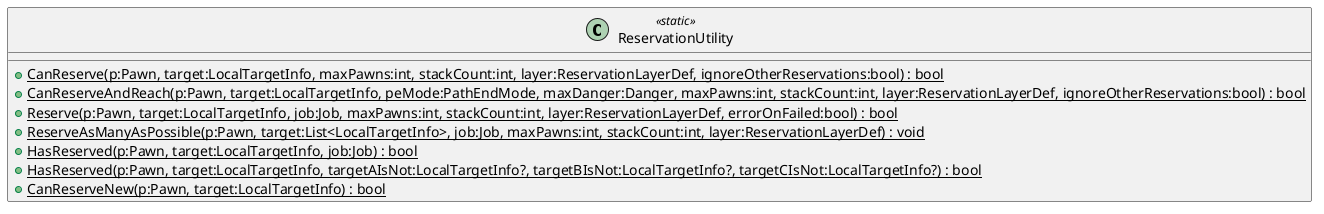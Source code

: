@startuml
class ReservationUtility <<static>> {
    + {static} CanReserve(p:Pawn, target:LocalTargetInfo, maxPawns:int, stackCount:int, layer:ReservationLayerDef, ignoreOtherReservations:bool) : bool
    + {static} CanReserveAndReach(p:Pawn, target:LocalTargetInfo, peMode:PathEndMode, maxDanger:Danger, maxPawns:int, stackCount:int, layer:ReservationLayerDef, ignoreOtherReservations:bool) : bool
    + {static} Reserve(p:Pawn, target:LocalTargetInfo, job:Job, maxPawns:int, stackCount:int, layer:ReservationLayerDef, errorOnFailed:bool) : bool
    + {static} ReserveAsManyAsPossible(p:Pawn, target:List<LocalTargetInfo>, job:Job, maxPawns:int, stackCount:int, layer:ReservationLayerDef) : void
    + {static} HasReserved(p:Pawn, target:LocalTargetInfo, job:Job) : bool
    + {static} HasReserved(p:Pawn, target:LocalTargetInfo, targetAIsNot:LocalTargetInfo?, targetBIsNot:LocalTargetInfo?, targetCIsNot:LocalTargetInfo?) : bool
    + {static} CanReserveNew(p:Pawn, target:LocalTargetInfo) : bool
}
@enduml
